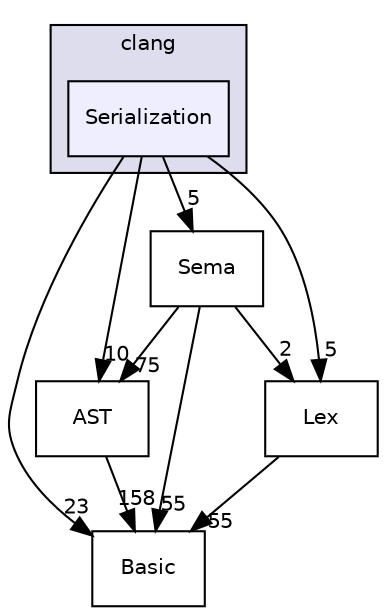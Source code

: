 digraph "include/clang/Serialization" {
  bgcolor=transparent;
  compound=true
  node [ fontsize="10", fontname="Helvetica"];
  edge [ labelfontsize="10", labelfontname="Helvetica"];
  subgraph clusterdir_7c3366c0dfc05dfe1380b9a1e2bf7190 {
    graph [ bgcolor="#ddddee", pencolor="black", label="clang" fontname="Helvetica", fontsize="10", URL="dir_7c3366c0dfc05dfe1380b9a1e2bf7190.html"]
  dir_4eb95a2bf174e585f7375e1a61e8870b [shape=box, label="Serialization", style="filled", fillcolor="#eeeeff", pencolor="black", URL="dir_4eb95a2bf174e585f7375e1a61e8870b.html"];
  }
  dir_b7f1fb8e22c16abc1bb9b644ee717a58 [shape=box label="AST" URL="dir_b7f1fb8e22c16abc1bb9b644ee717a58.html"];
  dir_a004adf44f176e430fc6c2b869b0fb57 [shape=box label="Basic" URL="dir_a004adf44f176e430fc6c2b869b0fb57.html"];
  dir_c6031978b5775a16bad125a375d133a5 [shape=box label="Sema" URL="dir_c6031978b5775a16bad125a375d133a5.html"];
  dir_75e2a3c204180452df3eef4502f5497d [shape=box label="Lex" URL="dir_75e2a3c204180452df3eef4502f5497d.html"];
  dir_b7f1fb8e22c16abc1bb9b644ee717a58->dir_a004adf44f176e430fc6c2b869b0fb57 [headlabel="158", labeldistance=1.5 headhref="dir_000013_000014.html"];
  dir_4eb95a2bf174e585f7375e1a61e8870b->dir_b7f1fb8e22c16abc1bb9b644ee717a58 [headlabel="10", labeldistance=1.5 headhref="dir_000017_000013.html"];
  dir_4eb95a2bf174e585f7375e1a61e8870b->dir_a004adf44f176e430fc6c2b869b0fb57 [headlabel="23", labeldistance=1.5 headhref="dir_000017_000014.html"];
  dir_4eb95a2bf174e585f7375e1a61e8870b->dir_c6031978b5775a16bad125a375d133a5 [headlabel="5", labeldistance=1.5 headhref="dir_000017_000016.html"];
  dir_4eb95a2bf174e585f7375e1a61e8870b->dir_75e2a3c204180452df3eef4502f5497d [headlabel="5", labeldistance=1.5 headhref="dir_000017_000090.html"];
  dir_c6031978b5775a16bad125a375d133a5->dir_b7f1fb8e22c16abc1bb9b644ee717a58 [headlabel="75", labeldistance=1.5 headhref="dir_000016_000013.html"];
  dir_c6031978b5775a16bad125a375d133a5->dir_a004adf44f176e430fc6c2b869b0fb57 [headlabel="55", labeldistance=1.5 headhref="dir_000016_000014.html"];
  dir_c6031978b5775a16bad125a375d133a5->dir_75e2a3c204180452df3eef4502f5497d [headlabel="2", labeldistance=1.5 headhref="dir_000016_000090.html"];
  dir_75e2a3c204180452df3eef4502f5497d->dir_a004adf44f176e430fc6c2b869b0fb57 [headlabel="55", labeldistance=1.5 headhref="dir_000090_000014.html"];
}
